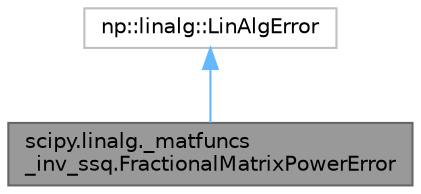 digraph "scipy.linalg._matfuncs_inv_ssq.FractionalMatrixPowerError"
{
 // LATEX_PDF_SIZE
  bgcolor="transparent";
  edge [fontname=Helvetica,fontsize=10,labelfontname=Helvetica,labelfontsize=10];
  node [fontname=Helvetica,fontsize=10,shape=box,height=0.2,width=0.4];
  Node1 [id="Node000001",label="scipy.linalg._matfuncs\l_inv_ssq.FractionalMatrixPowerError",height=0.2,width=0.4,color="gray40", fillcolor="grey60", style="filled", fontcolor="black",tooltip=" "];
  Node2 -> Node1 [id="edge1_Node000001_Node000002",dir="back",color="steelblue1",style="solid",tooltip=" "];
  Node2 [id="Node000002",label="np::linalg::LinAlgError",height=0.2,width=0.4,color="grey75", fillcolor="white", style="filled",URL="$d2/df4/classnp_1_1linalg_1_1LinAlgError.html",tooltip=" "];
}
